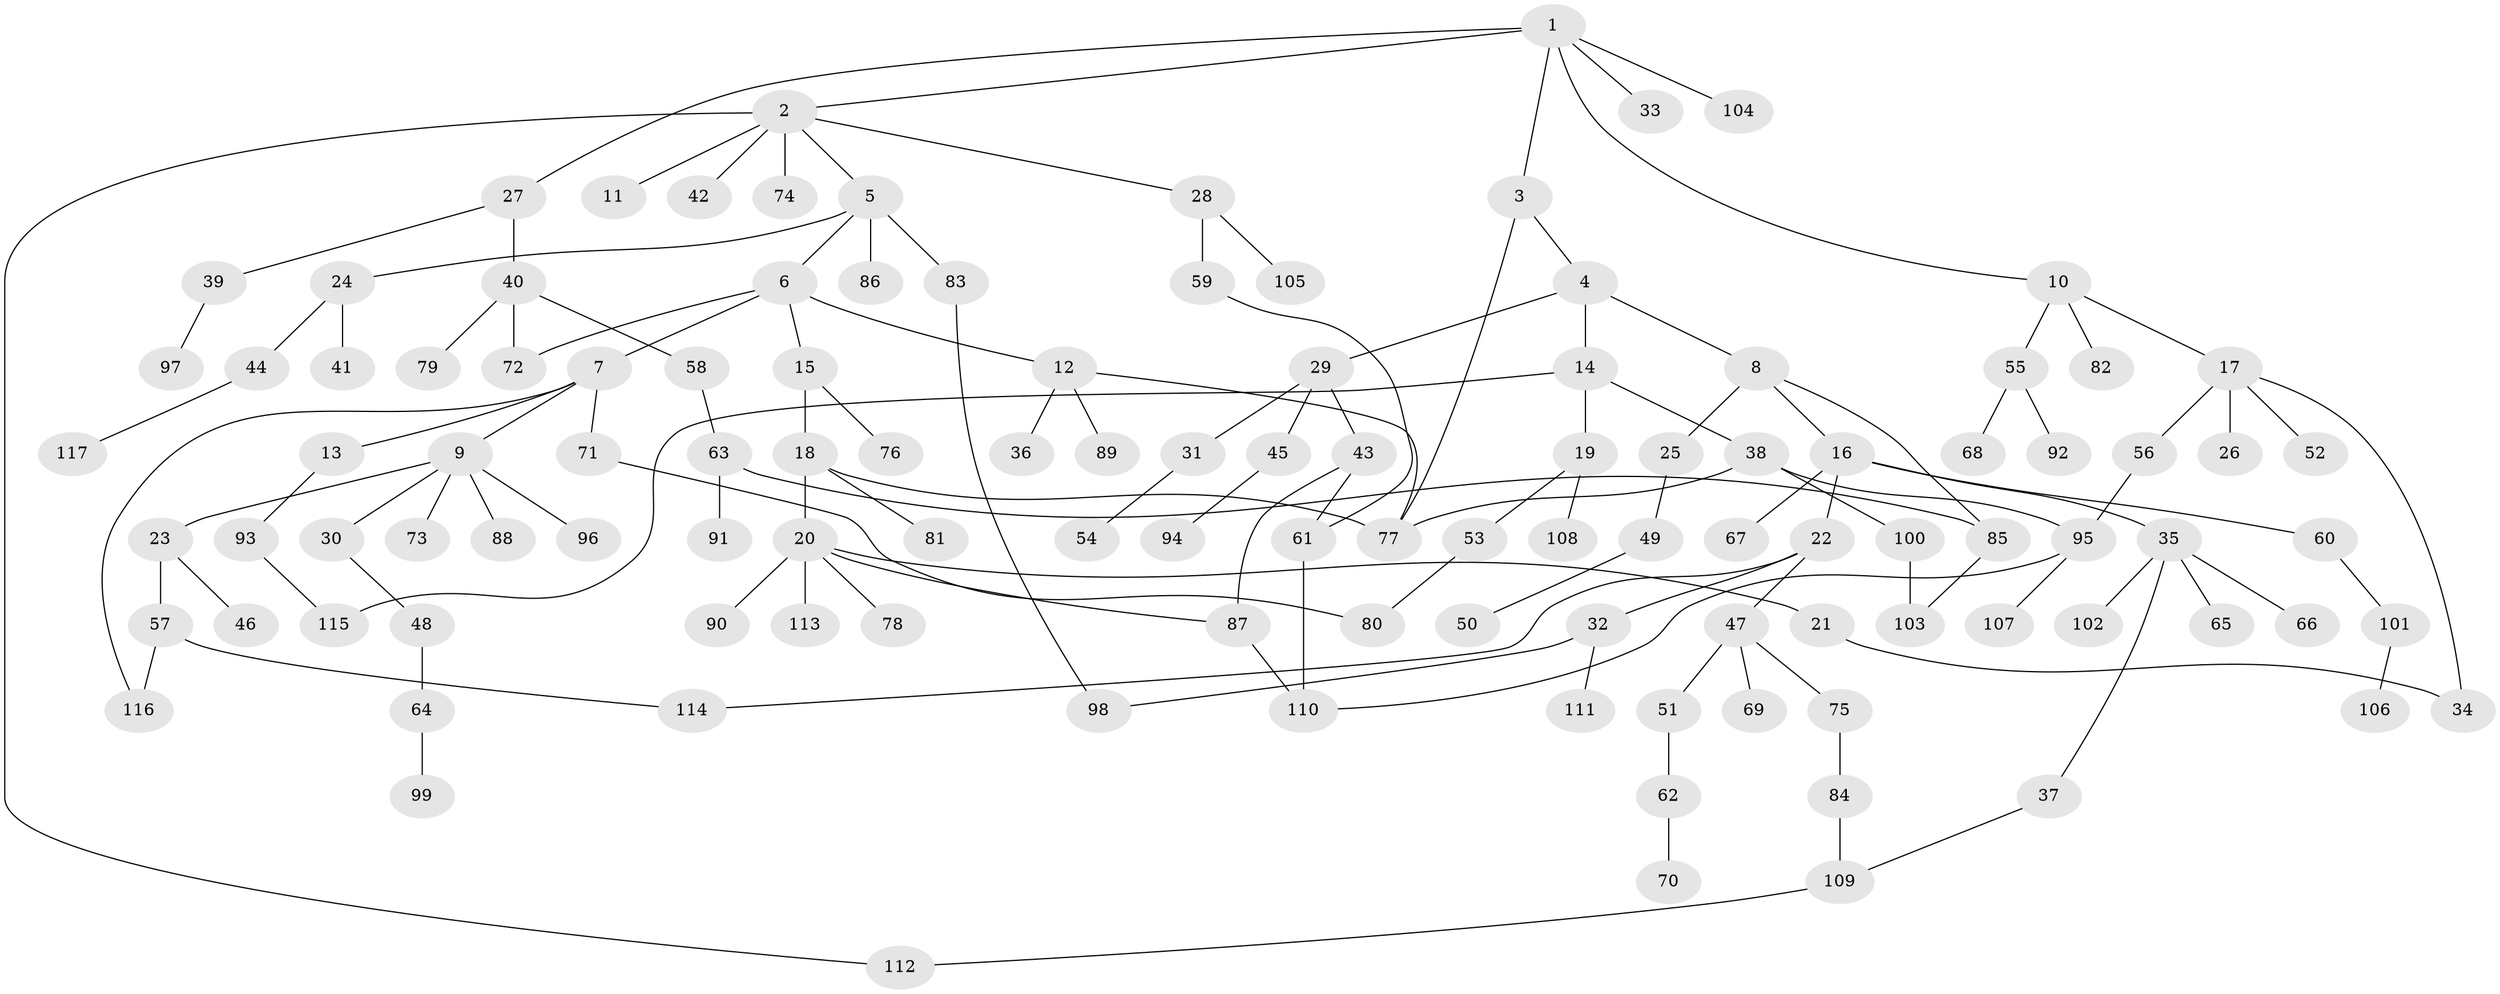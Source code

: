 // Generated by graph-tools (version 1.1) at 2025/13/03/09/25 04:13:17]
// undirected, 117 vertices, 135 edges
graph export_dot {
graph [start="1"]
  node [color=gray90,style=filled];
  1;
  2;
  3;
  4;
  5;
  6;
  7;
  8;
  9;
  10;
  11;
  12;
  13;
  14;
  15;
  16;
  17;
  18;
  19;
  20;
  21;
  22;
  23;
  24;
  25;
  26;
  27;
  28;
  29;
  30;
  31;
  32;
  33;
  34;
  35;
  36;
  37;
  38;
  39;
  40;
  41;
  42;
  43;
  44;
  45;
  46;
  47;
  48;
  49;
  50;
  51;
  52;
  53;
  54;
  55;
  56;
  57;
  58;
  59;
  60;
  61;
  62;
  63;
  64;
  65;
  66;
  67;
  68;
  69;
  70;
  71;
  72;
  73;
  74;
  75;
  76;
  77;
  78;
  79;
  80;
  81;
  82;
  83;
  84;
  85;
  86;
  87;
  88;
  89;
  90;
  91;
  92;
  93;
  94;
  95;
  96;
  97;
  98;
  99;
  100;
  101;
  102;
  103;
  104;
  105;
  106;
  107;
  108;
  109;
  110;
  111;
  112;
  113;
  114;
  115;
  116;
  117;
  1 -- 2;
  1 -- 3;
  1 -- 10;
  1 -- 27;
  1 -- 33;
  1 -- 104;
  2 -- 5;
  2 -- 11;
  2 -- 28;
  2 -- 42;
  2 -- 74;
  2 -- 112;
  3 -- 4;
  3 -- 77;
  4 -- 8;
  4 -- 14;
  4 -- 29;
  5 -- 6;
  5 -- 24;
  5 -- 83;
  5 -- 86;
  6 -- 7;
  6 -- 12;
  6 -- 15;
  6 -- 72;
  7 -- 9;
  7 -- 13;
  7 -- 71;
  7 -- 116;
  8 -- 16;
  8 -- 25;
  8 -- 85;
  9 -- 23;
  9 -- 30;
  9 -- 73;
  9 -- 88;
  9 -- 96;
  10 -- 17;
  10 -- 55;
  10 -- 82;
  12 -- 36;
  12 -- 89;
  12 -- 77;
  13 -- 93;
  14 -- 19;
  14 -- 38;
  14 -- 115;
  15 -- 18;
  15 -- 76;
  16 -- 22;
  16 -- 35;
  16 -- 60;
  16 -- 67;
  17 -- 26;
  17 -- 52;
  17 -- 56;
  17 -- 34;
  18 -- 20;
  18 -- 81;
  18 -- 77;
  19 -- 53;
  19 -- 108;
  20 -- 21;
  20 -- 78;
  20 -- 90;
  20 -- 113;
  20 -- 87;
  21 -- 34;
  22 -- 32;
  22 -- 47;
  22 -- 114;
  23 -- 46;
  23 -- 57;
  24 -- 41;
  24 -- 44;
  25 -- 49;
  27 -- 39;
  27 -- 40;
  28 -- 59;
  28 -- 105;
  29 -- 31;
  29 -- 43;
  29 -- 45;
  30 -- 48;
  31 -- 54;
  32 -- 98;
  32 -- 111;
  35 -- 37;
  35 -- 65;
  35 -- 66;
  35 -- 102;
  37 -- 109;
  38 -- 100;
  38 -- 95;
  38 -- 77;
  39 -- 97;
  40 -- 58;
  40 -- 79;
  40 -- 72;
  43 -- 87;
  43 -- 61;
  44 -- 117;
  45 -- 94;
  47 -- 51;
  47 -- 69;
  47 -- 75;
  48 -- 64;
  49 -- 50;
  51 -- 62;
  53 -- 80;
  55 -- 68;
  55 -- 92;
  56 -- 95;
  57 -- 114;
  57 -- 116;
  58 -- 63;
  59 -- 61;
  60 -- 101;
  61 -- 110;
  62 -- 70;
  63 -- 85;
  63 -- 91;
  64 -- 99;
  71 -- 80;
  75 -- 84;
  83 -- 98;
  84 -- 109;
  85 -- 103;
  87 -- 110;
  93 -- 115;
  95 -- 107;
  95 -- 110;
  100 -- 103;
  101 -- 106;
  109 -- 112;
}
